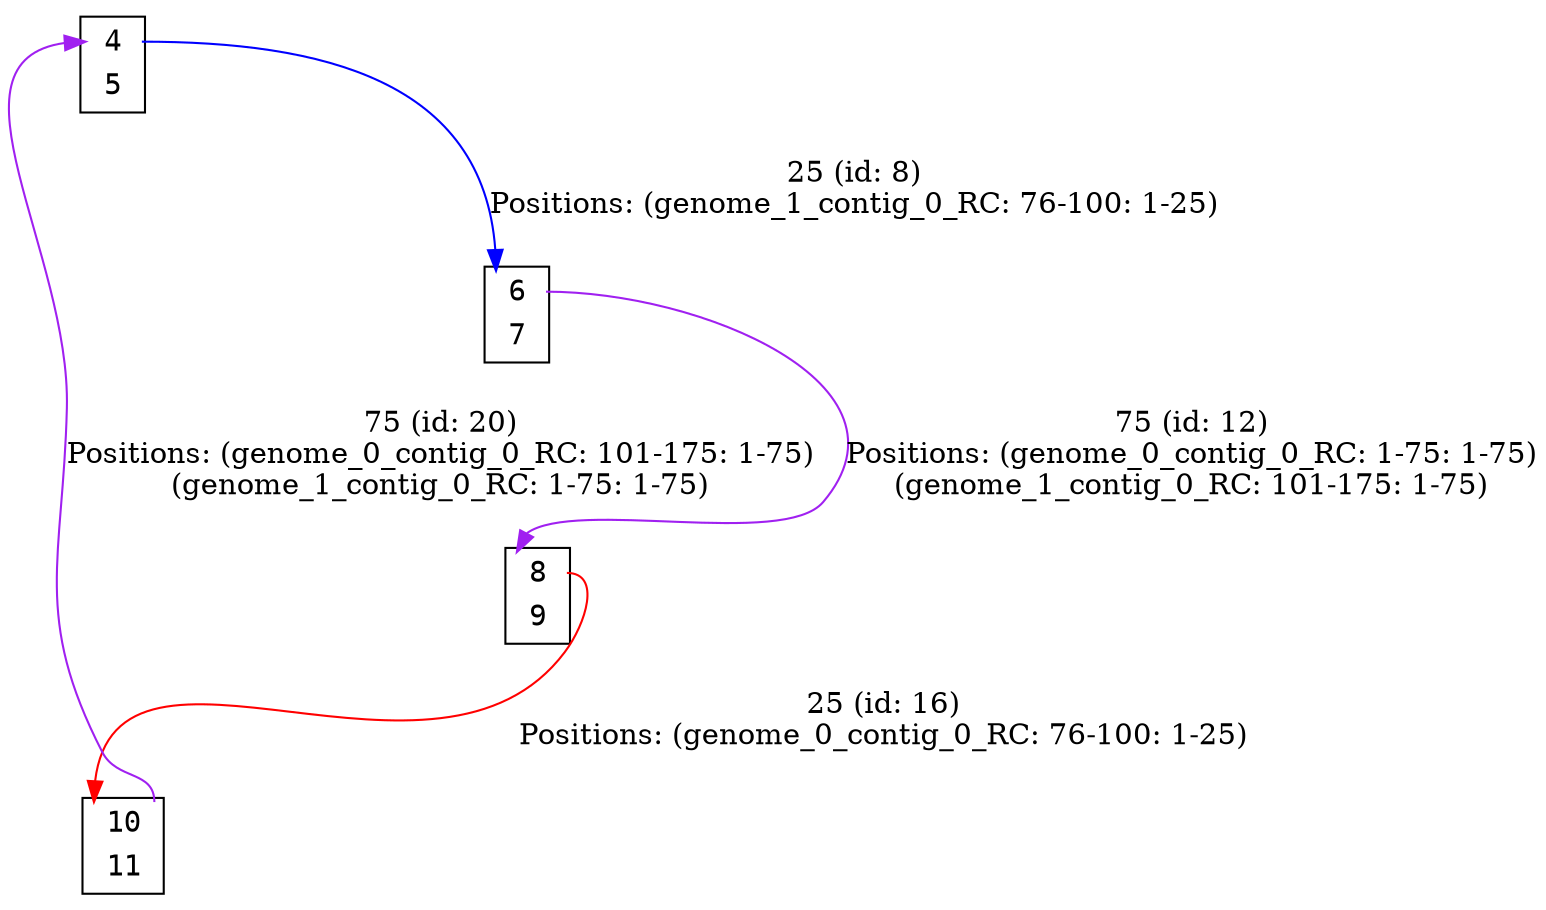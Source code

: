 digraph my_graph {
node[fontname=<Courier>,shape=<plaintext>]
vertex_0x125ebc0_0x125ec00[label=<<TABLE bgcolor = "white">
<TR><TD BORDER = "0" PORT = "port_0x125ebc0_in"></TD><TD BORDER = "0" PORT = "port_">4</TD><TD BORDER = "0" PORT = "port_0x125ebc0_out"></TD></TR>
<TR><TD BORDER = "0" PORT = "port_0x125ec00_out"></TD><TD BORDER = "0" PORT = "port_">5</TD><TD BORDER = "0" PORT = "port_0x125ec00_in"></TD></TR>
</TABLE>>,style=<filled>,color=<black>,fillcolor=<white>]
vertex_0x126e290_0x12724d0[label=<<TABLE bgcolor = "white">
<TR><TD BORDER = "0" PORT = "port_0x12724d0_in"></TD><TD BORDER = "0" PORT = "port_">6</TD><TD BORDER = "0" PORT = "port_0x12724d0_out"></TD></TR>
<TR><TD BORDER = "0" PORT = "port_0x126e290_out"></TD><TD BORDER = "0" PORT = "port_">7</TD><TD BORDER = "0" PORT = "port_0x126e290_in"></TD></TR>
</TABLE>>,style=<filled>,color=<black>,fillcolor=<white>]
vertex_0x125e990_0x125e9d0[label=<<TABLE bgcolor = "white">
<TR><TD BORDER = "0" PORT = "port_0x125e9d0_in"></TD><TD BORDER = "0" PORT = "port_">8</TD><TD BORDER = "0" PORT = "port_0x125e9d0_out"></TD></TR>
<TR><TD BORDER = "0" PORT = "port_0x125e990_out"></TD><TD BORDER = "0" PORT = "port_">9</TD><TD BORDER = "0" PORT = "port_0x125e990_in"></TD></TR>
</TABLE>>,style=<filled>,color=<black>,fillcolor=<white>]
vertex_0x125ea50_0x1263c60[label=<<TABLE bgcolor = "white">
<TR><TD BORDER = "0" PORT = "port_0x125ea50_in"></TD><TD BORDER = "0" PORT = "port_">10</TD><TD BORDER = "0" PORT = "port_0x125ea50_out"></TD></TR>
<TR><TD BORDER = "0" PORT = "port_0x1263c60_out"></TD><TD BORDER = "0" PORT = "port_">11</TD><TD BORDER = "0" PORT = "port_0x1263c60_in"></TD></TR>
</TABLE>>,style=<filled>,color=<black>,fillcolor=<white>]
vertex_0x125ebc0_0x125ec00:port_0x125ebc0_out->vertex_0x126e290_0x12724d0:port_0x12724d0_in[label="25 (id: 8)\nPositions: (genome_1_contig_0_RC: 76-100: 1-25)\n",len=<0>,K=<0>,color=<blue>]
vertex_0x126e290_0x12724d0:port_0x12724d0_out->vertex_0x125e990_0x125e9d0:port_0x125e9d0_in[label="75 (id: 12)\nPositions: (genome_0_contig_0_RC: 1-75: 1-75)\n(genome_1_contig_0_RC: 101-175: 1-75)\n",len=<0>,K=<0>,color=<purple>]
vertex_0x125e990_0x125e9d0:port_0x125e9d0_out->vertex_0x125ea50_0x1263c60:port_0x125ea50_in[label="25 (id: 16)\nPositions: (genome_0_contig_0_RC: 76-100: 1-25)\n",len=<0>,K=<0>,color=<red>]
vertex_0x125ea50_0x1263c60:port_0x125ea50_out->vertex_0x125ebc0_0x125ec00:port_0x125ebc0_in[label="75 (id: 20)\nPositions: (genome_0_contig_0_RC: 101-175: 1-75)\n(genome_1_contig_0_RC: 1-75: 1-75)\n",len=<0>,K=<0>,color=<purple>]
}
